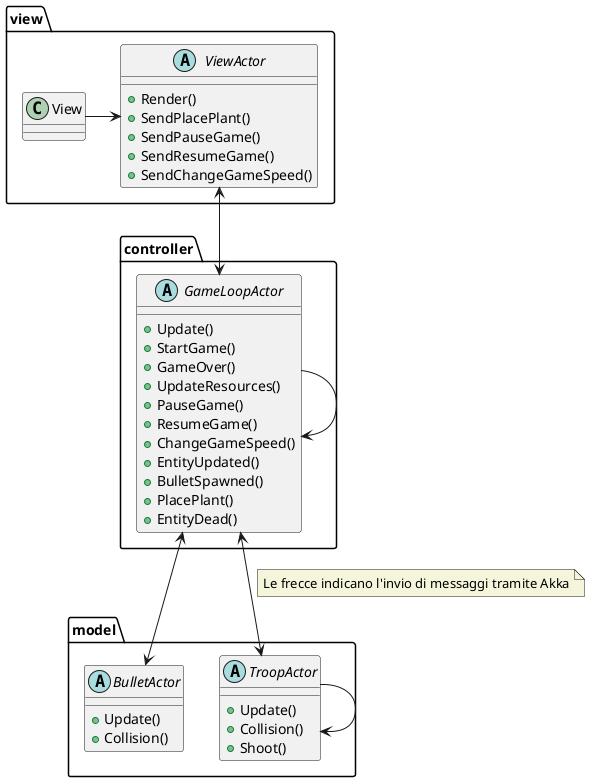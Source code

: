 @startuml
'https://plantuml.com/class-diagram

package model{
    abstract TroopActor{
      +Update()
      +Collision()
      +Shoot()
    }
    abstract BulletActor{
      +Update()
      +Collision()
    }
}

package view{
    abstract ViewActor{
      +Render()
      +SendPlacePlant()
      +SendPauseGame()
      +SendResumeGame()
      +SendChangeGameSpeed()
    }
    class View
}

package controller{
    abstract GameLoopActor{
      +Update()
      +StartGame()
      +GameOver()
      +UpdateResources()
      +PauseGame()
      +ResumeGame()
      +ChangeGameSpeed()
      +EntityUpdated()
      +BulletSpawned()
      +PlacePlant()
      +EntityDead()
    }
}

GameLoopActor <-down-> TroopActor
note on link #beige: Le frecce indicano l'invio di messaggi tramite Akka
GameLoopActor <-left-> BulletActor
GameLoopActor <-up-> ViewActor
GameLoopActor --> GameLoopActor
TroopActor --> TroopActor
View -right-> ViewActor





@enduml